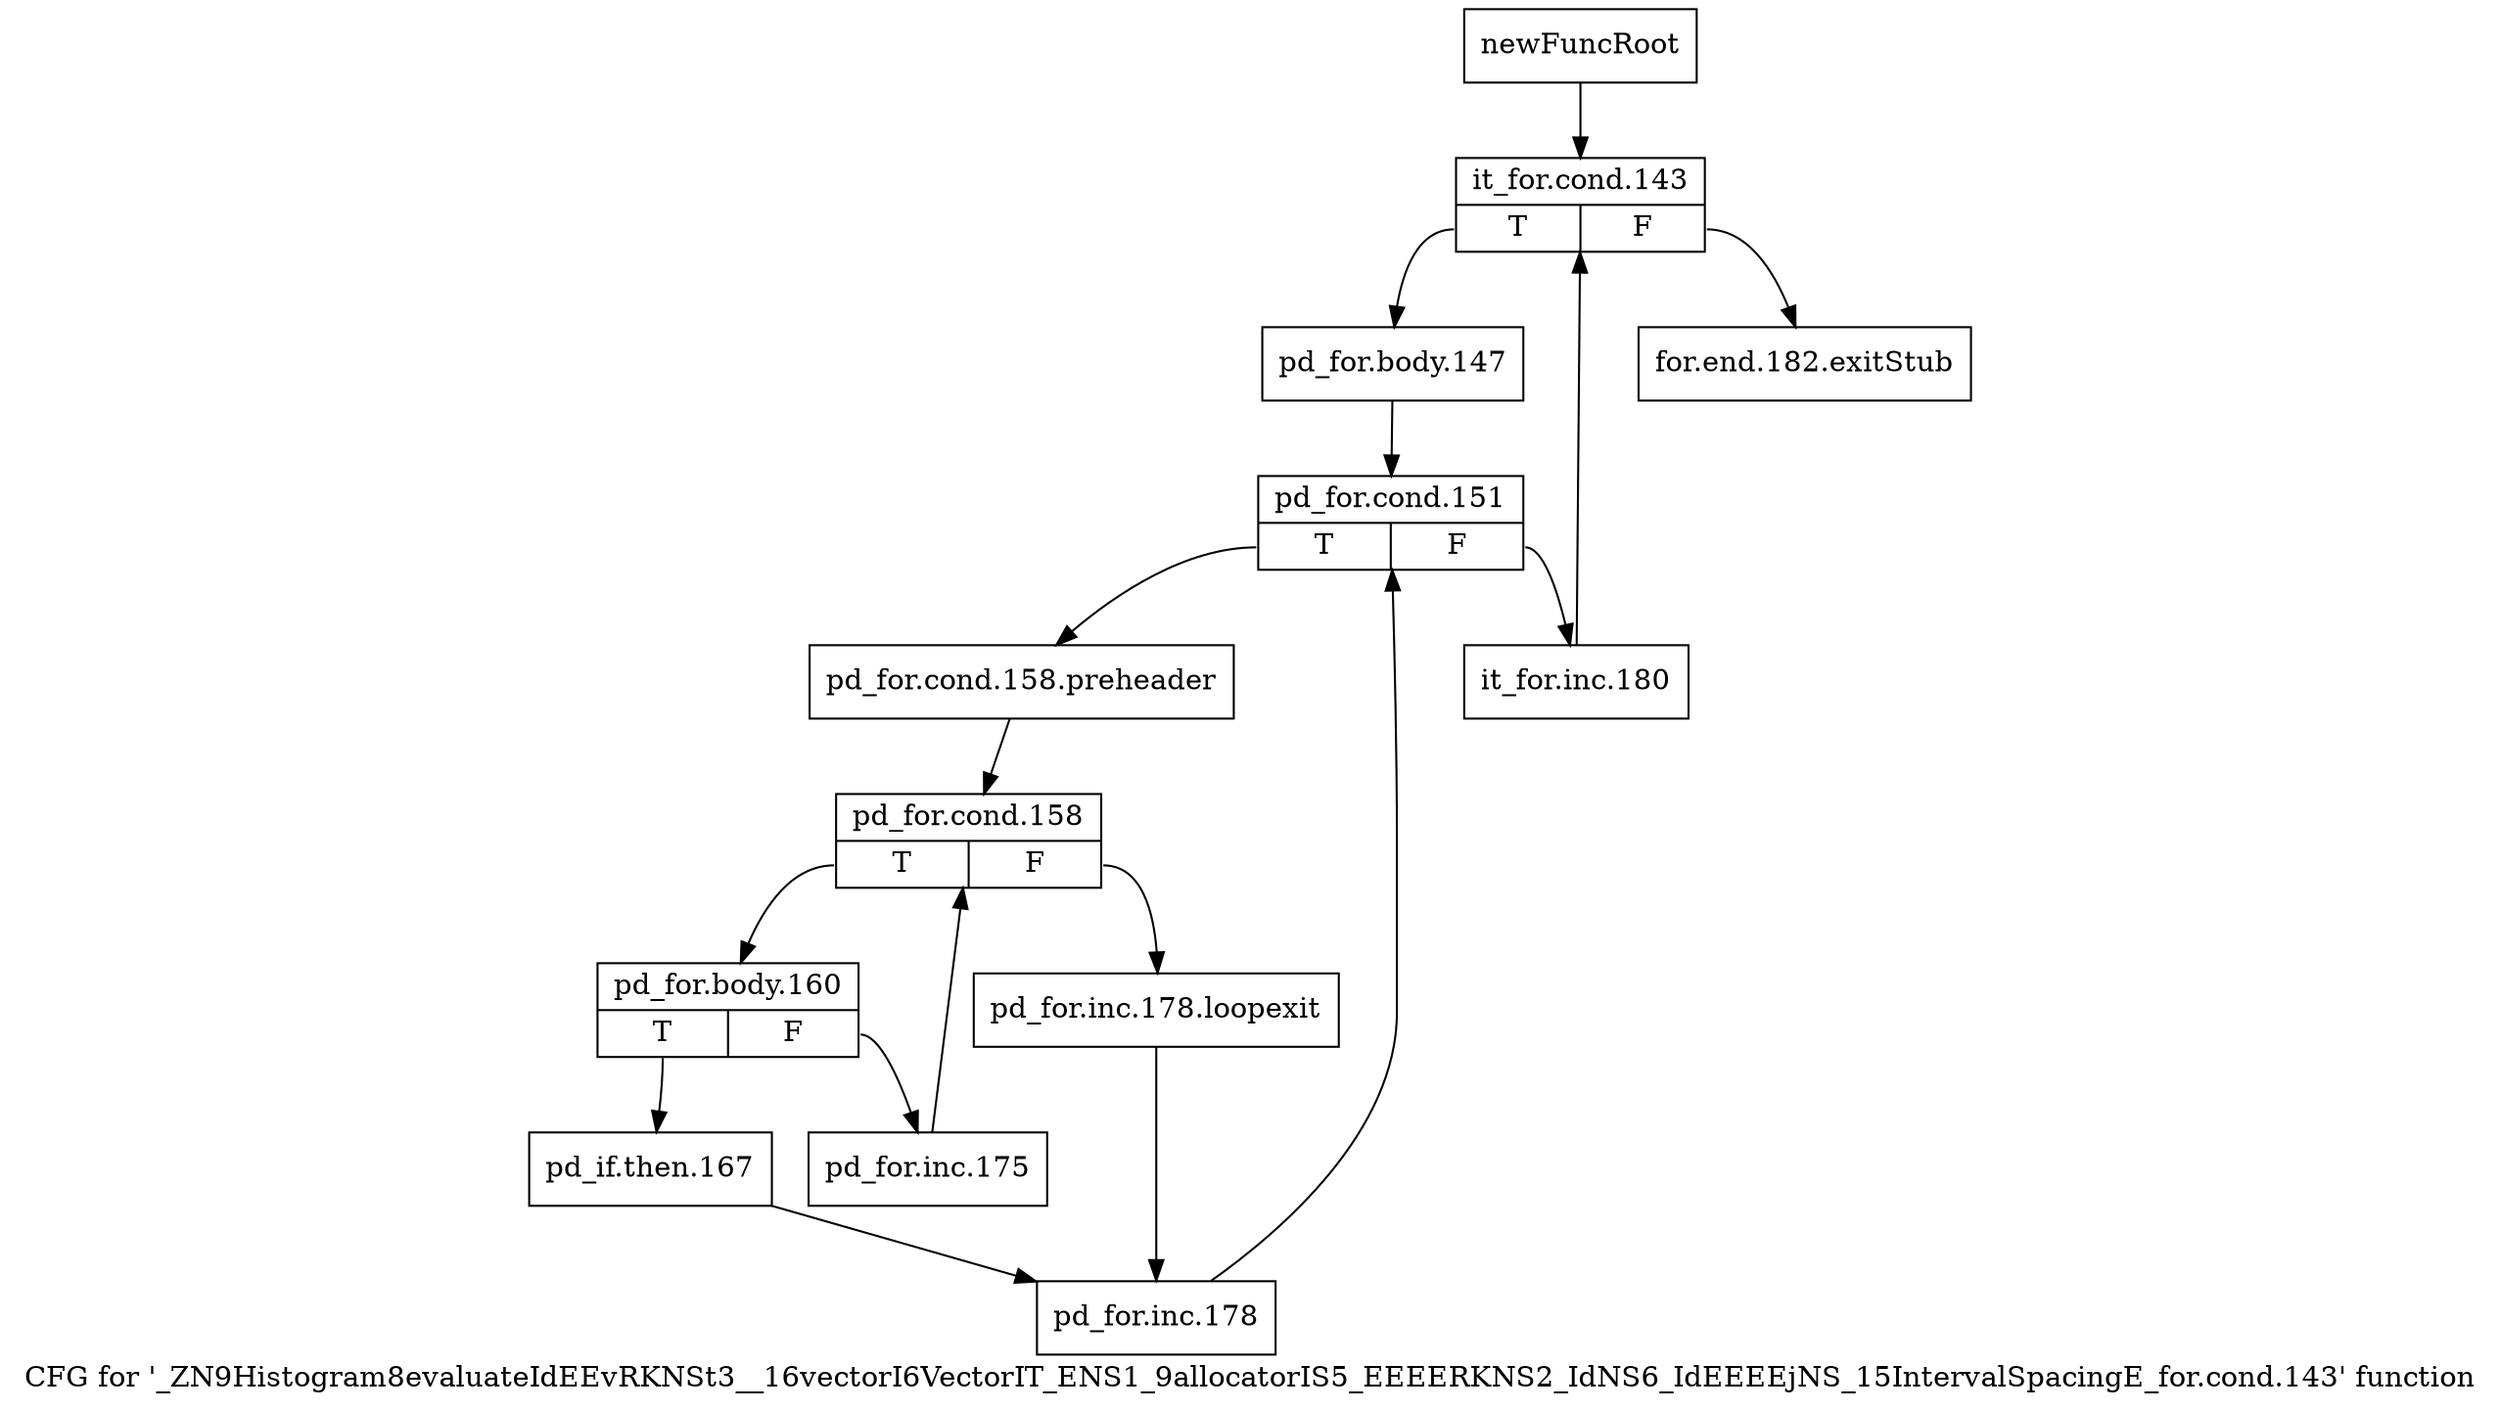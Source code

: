digraph "CFG for '_ZN9Histogram8evaluateIdEEvRKNSt3__16vectorI6VectorIT_ENS1_9allocatorIS5_EEEERKNS2_IdNS6_IdEEEEjNS_15IntervalSpacingE_for.cond.143' function" {
	label="CFG for '_ZN9Histogram8evaluateIdEEvRKNSt3__16vectorI6VectorIT_ENS1_9allocatorIS5_EEEERKNS2_IdNS6_IdEEEEjNS_15IntervalSpacingE_for.cond.143' function";

	Node0x94588c0 [shape=record,label="{newFuncRoot}"];
	Node0x94588c0 -> Node0x9458960;
	Node0x9458910 [shape=record,label="{for.end.182.exitStub}"];
	Node0x9458960 [shape=record,label="{it_for.cond.143|{<s0>T|<s1>F}}"];
	Node0x9458960:s0 -> Node0x94589b0;
	Node0x9458960:s1 -> Node0x9458910;
	Node0x94589b0 [shape=record,label="{pd_for.body.147}"];
	Node0x94589b0 -> Node0x9458a00;
	Node0x9458a00 [shape=record,label="{pd_for.cond.151|{<s0>T|<s1>F}}"];
	Node0x9458a00:s0 -> Node0x9458aa0;
	Node0x9458a00:s1 -> Node0x9458a50;
	Node0x9458a50 [shape=record,label="{it_for.inc.180}"];
	Node0x9458a50 -> Node0x9458960;
	Node0x9458aa0 [shape=record,label="{pd_for.cond.158.preheader}"];
	Node0x9458aa0 -> Node0x9458af0;
	Node0x9458af0 [shape=record,label="{pd_for.cond.158|{<s0>T|<s1>F}}"];
	Node0x9458af0:s0 -> Node0x9458b90;
	Node0x9458af0:s1 -> Node0x9458b40;
	Node0x9458b40 [shape=record,label="{pd_for.inc.178.loopexit}"];
	Node0x9458b40 -> Node0x9458c80;
	Node0x9458b90 [shape=record,label="{pd_for.body.160|{<s0>T|<s1>F}}"];
	Node0x9458b90:s0 -> Node0x9458c30;
	Node0x9458b90:s1 -> Node0x9458be0;
	Node0x9458be0 [shape=record,label="{pd_for.inc.175}"];
	Node0x9458be0 -> Node0x9458af0;
	Node0x9458c30 [shape=record,label="{pd_if.then.167}"];
	Node0x9458c30 -> Node0x9458c80;
	Node0x9458c80 [shape=record,label="{pd_for.inc.178}"];
	Node0x9458c80 -> Node0x9458a00;
}
